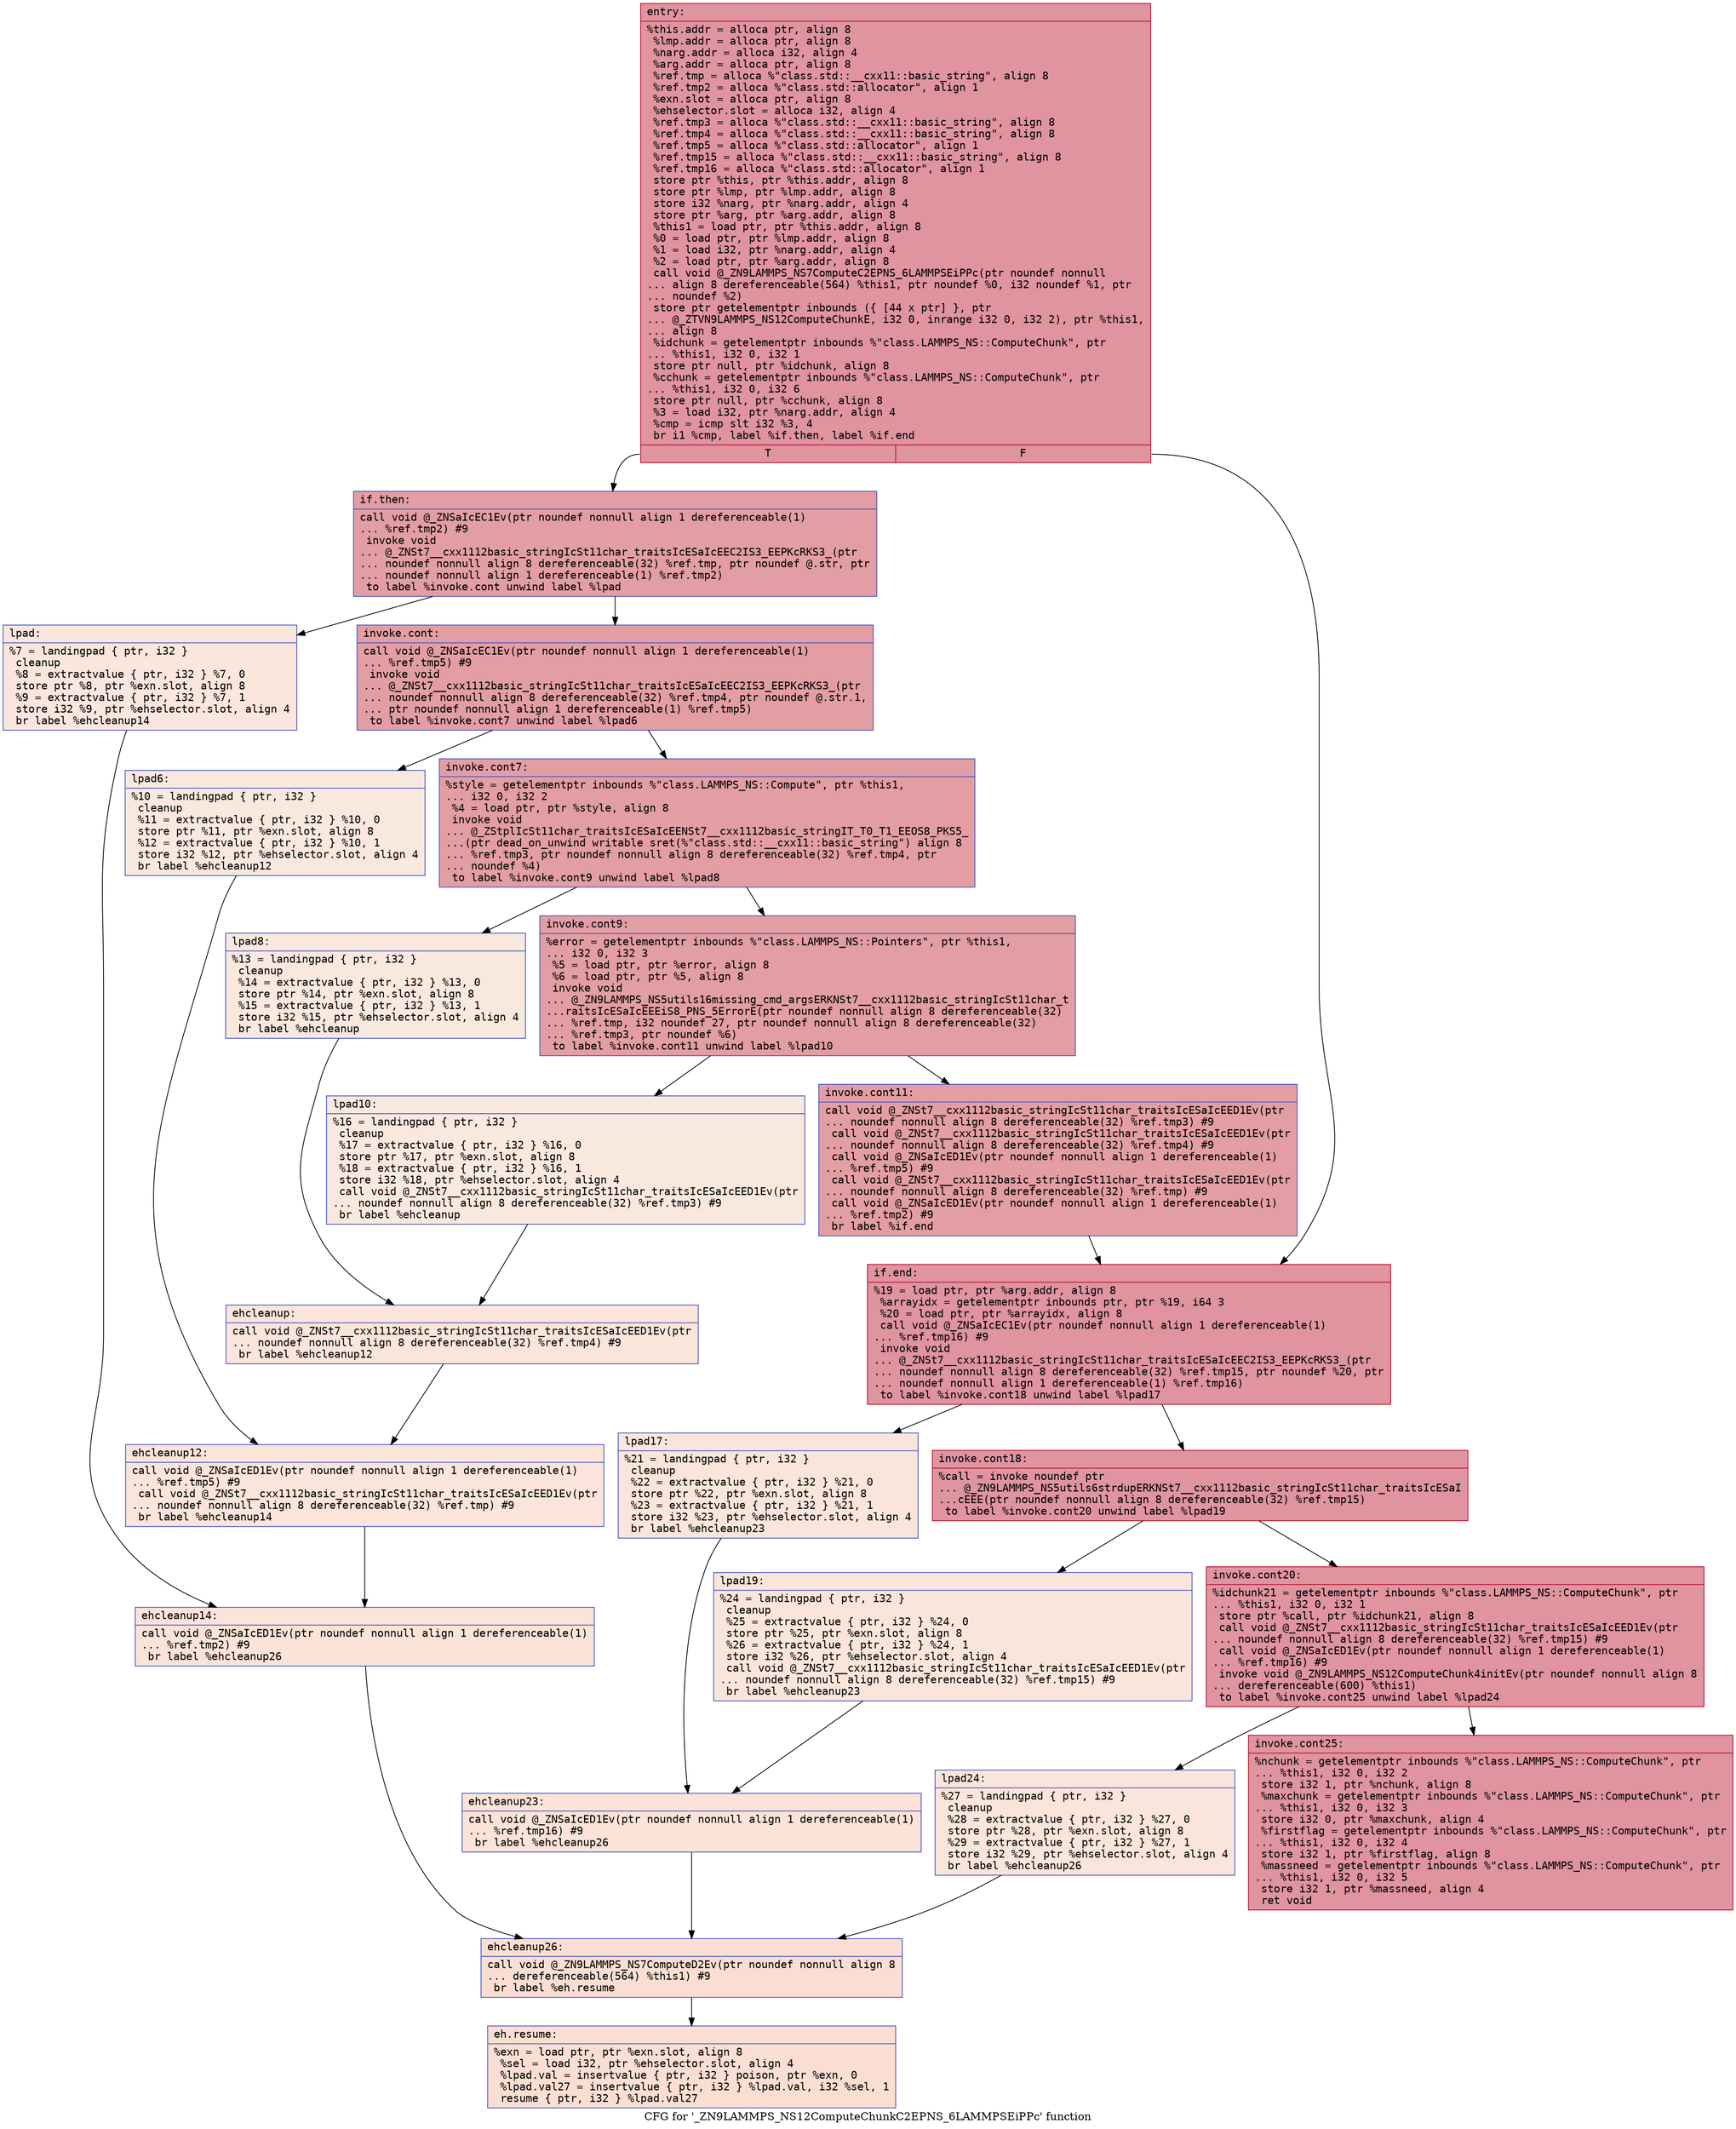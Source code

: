 digraph "CFG for '_ZN9LAMMPS_NS12ComputeChunkC2EPNS_6LAMMPSEiPPc' function" {
	label="CFG for '_ZN9LAMMPS_NS12ComputeChunkC2EPNS_6LAMMPSEiPPc' function";

	Node0x560c4891cb00 [shape=record,color="#b70d28ff", style=filled, fillcolor="#b70d2870" fontname="Courier",label="{entry:\l|  %this.addr = alloca ptr, align 8\l  %lmp.addr = alloca ptr, align 8\l  %narg.addr = alloca i32, align 4\l  %arg.addr = alloca ptr, align 8\l  %ref.tmp = alloca %\"class.std::__cxx11::basic_string\", align 8\l  %ref.tmp2 = alloca %\"class.std::allocator\", align 1\l  %exn.slot = alloca ptr, align 8\l  %ehselector.slot = alloca i32, align 4\l  %ref.tmp3 = alloca %\"class.std::__cxx11::basic_string\", align 8\l  %ref.tmp4 = alloca %\"class.std::__cxx11::basic_string\", align 8\l  %ref.tmp5 = alloca %\"class.std::allocator\", align 1\l  %ref.tmp15 = alloca %\"class.std::__cxx11::basic_string\", align 8\l  %ref.tmp16 = alloca %\"class.std::allocator\", align 1\l  store ptr %this, ptr %this.addr, align 8\l  store ptr %lmp, ptr %lmp.addr, align 8\l  store i32 %narg, ptr %narg.addr, align 4\l  store ptr %arg, ptr %arg.addr, align 8\l  %this1 = load ptr, ptr %this.addr, align 8\l  %0 = load ptr, ptr %lmp.addr, align 8\l  %1 = load i32, ptr %narg.addr, align 4\l  %2 = load ptr, ptr %arg.addr, align 8\l  call void @_ZN9LAMMPS_NS7ComputeC2EPNS_6LAMMPSEiPPc(ptr noundef nonnull\l... align 8 dereferenceable(564) %this1, ptr noundef %0, i32 noundef %1, ptr\l... noundef %2)\l  store ptr getelementptr inbounds (\{ [44 x ptr] \}, ptr\l... @_ZTVN9LAMMPS_NS12ComputeChunkE, i32 0, inrange i32 0, i32 2), ptr %this1,\l... align 8\l  %idchunk = getelementptr inbounds %\"class.LAMMPS_NS::ComputeChunk\", ptr\l... %this1, i32 0, i32 1\l  store ptr null, ptr %idchunk, align 8\l  %cchunk = getelementptr inbounds %\"class.LAMMPS_NS::ComputeChunk\", ptr\l... %this1, i32 0, i32 6\l  store ptr null, ptr %cchunk, align 8\l  %3 = load i32, ptr %narg.addr, align 4\l  %cmp = icmp slt i32 %3, 4\l  br i1 %cmp, label %if.then, label %if.end\l|{<s0>T|<s1>F}}"];
	Node0x560c4891cb00:s0 -> Node0x560c4891eda0[tooltip="entry -> if.then\nProbability 50.00%" ];
	Node0x560c4891cb00:s1 -> Node0x560c4891ee70[tooltip="entry -> if.end\nProbability 50.00%" ];
	Node0x560c4891eda0 [shape=record,color="#3d50c3ff", style=filled, fillcolor="#be242e70" fontname="Courier",label="{if.then:\l|  call void @_ZNSaIcEC1Ev(ptr noundef nonnull align 1 dereferenceable(1)\l... %ref.tmp2) #9\l  invoke void\l... @_ZNSt7__cxx1112basic_stringIcSt11char_traitsIcESaIcEEC2IS3_EEPKcRKS3_(ptr\l... noundef nonnull align 8 dereferenceable(32) %ref.tmp, ptr noundef @.str, ptr\l... noundef nonnull align 1 dereferenceable(1) %ref.tmp2)\l          to label %invoke.cont unwind label %lpad\l}"];
	Node0x560c4891eda0 -> Node0x560c4891f2b0[tooltip="if.then -> invoke.cont\nProbability 100.00%" ];
	Node0x560c4891eda0 -> Node0x560c4891f6b0[tooltip="if.then -> lpad\nProbability 0.00%" ];
	Node0x560c4891f2b0 [shape=record,color="#3d50c3ff", style=filled, fillcolor="#be242e70" fontname="Courier",label="{invoke.cont:\l|  call void @_ZNSaIcEC1Ev(ptr noundef nonnull align 1 dereferenceable(1)\l... %ref.tmp5) #9\l  invoke void\l... @_ZNSt7__cxx1112basic_stringIcSt11char_traitsIcESaIcEEC2IS3_EEPKcRKS3_(ptr\l... noundef nonnull align 8 dereferenceable(32) %ref.tmp4, ptr noundef @.str.1,\l... ptr noundef nonnull align 1 dereferenceable(1) %ref.tmp5)\l          to label %invoke.cont7 unwind label %lpad6\l}"];
	Node0x560c4891f2b0 -> Node0x560c4891fa40[tooltip="invoke.cont -> invoke.cont7\nProbability 100.00%" ];
	Node0x560c4891f2b0 -> Node0x560c4891fa90[tooltip="invoke.cont -> lpad6\nProbability 0.00%" ];
	Node0x560c4891fa40 [shape=record,color="#3d50c3ff", style=filled, fillcolor="#be242e70" fontname="Courier",label="{invoke.cont7:\l|  %style = getelementptr inbounds %\"class.LAMMPS_NS::Compute\", ptr %this1,\l... i32 0, i32 2\l  %4 = load ptr, ptr %style, align 8\l  invoke void\l... @_ZStplIcSt11char_traitsIcESaIcEENSt7__cxx1112basic_stringIT_T0_T1_EEOS8_PKS5_\l...(ptr dead_on_unwind writable sret(%\"class.std::__cxx11::basic_string\") align 8\l... %ref.tmp3, ptr noundef nonnull align 8 dereferenceable(32) %ref.tmp4, ptr\l... noundef %4)\l          to label %invoke.cont9 unwind label %lpad8\l}"];
	Node0x560c4891fa40 -> Node0x560c4891f9f0[tooltip="invoke.cont7 -> invoke.cont9\nProbability 100.00%" ];
	Node0x560c4891fa40 -> Node0x560c4891fe00[tooltip="invoke.cont7 -> lpad8\nProbability 0.00%" ];
	Node0x560c4891f9f0 [shape=record,color="#3d50c3ff", style=filled, fillcolor="#be242e70" fontname="Courier",label="{invoke.cont9:\l|  %error = getelementptr inbounds %\"class.LAMMPS_NS::Pointers\", ptr %this1,\l... i32 0, i32 3\l  %5 = load ptr, ptr %error, align 8\l  %6 = load ptr, ptr %5, align 8\l  invoke void\l... @_ZN9LAMMPS_NS5utils16missing_cmd_argsERKNSt7__cxx1112basic_stringIcSt11char_t\l...raitsIcESaIcEEEiS8_PNS_5ErrorE(ptr noundef nonnull align 8 dereferenceable(32)\l... %ref.tmp, i32 noundef 27, ptr noundef nonnull align 8 dereferenceable(32)\l... %ref.tmp3, ptr noundef %6)\l          to label %invoke.cont11 unwind label %lpad10\l}"];
	Node0x560c4891f9f0 -> Node0x560c48920440[tooltip="invoke.cont9 -> invoke.cont11\nProbability 100.00%" ];
	Node0x560c4891f9f0 -> Node0x560c489204c0[tooltip="invoke.cont9 -> lpad10\nProbability 0.00%" ];
	Node0x560c48920440 [shape=record,color="#3d50c3ff", style=filled, fillcolor="#be242e70" fontname="Courier",label="{invoke.cont11:\l|  call void @_ZNSt7__cxx1112basic_stringIcSt11char_traitsIcESaIcEED1Ev(ptr\l... noundef nonnull align 8 dereferenceable(32) %ref.tmp3) #9\l  call void @_ZNSt7__cxx1112basic_stringIcSt11char_traitsIcESaIcEED1Ev(ptr\l... noundef nonnull align 8 dereferenceable(32) %ref.tmp4) #9\l  call void @_ZNSaIcED1Ev(ptr noundef nonnull align 1 dereferenceable(1)\l... %ref.tmp5) #9\l  call void @_ZNSt7__cxx1112basic_stringIcSt11char_traitsIcESaIcEED1Ev(ptr\l... noundef nonnull align 8 dereferenceable(32) %ref.tmp) #9\l  call void @_ZNSaIcED1Ev(ptr noundef nonnull align 1 dereferenceable(1)\l... %ref.tmp2) #9\l  br label %if.end\l}"];
	Node0x560c48920440 -> Node0x560c4891ee70[tooltip="invoke.cont11 -> if.end\nProbability 100.00%" ];
	Node0x560c4891f6b0 [shape=record,color="#3d50c3ff", style=filled, fillcolor="#f3c7b170" fontname="Courier",label="{lpad:\l|  %7 = landingpad \{ ptr, i32 \}\l          cleanup\l  %8 = extractvalue \{ ptr, i32 \} %7, 0\l  store ptr %8, ptr %exn.slot, align 8\l  %9 = extractvalue \{ ptr, i32 \} %7, 1\l  store i32 %9, ptr %ehselector.slot, align 4\l  br label %ehcleanup14\l}"];
	Node0x560c4891f6b0 -> Node0x560c489211a0[tooltip="lpad -> ehcleanup14\nProbability 100.00%" ];
	Node0x560c4891fa90 [shape=record,color="#3d50c3ff", style=filled, fillcolor="#f2cab570" fontname="Courier",label="{lpad6:\l|  %10 = landingpad \{ ptr, i32 \}\l          cleanup\l  %11 = extractvalue \{ ptr, i32 \} %10, 0\l  store ptr %11, ptr %exn.slot, align 8\l  %12 = extractvalue \{ ptr, i32 \} %10, 1\l  store i32 %12, ptr %ehselector.slot, align 4\l  br label %ehcleanup12\l}"];
	Node0x560c4891fa90 -> Node0x560c48921d80[tooltip="lpad6 -> ehcleanup12\nProbability 100.00%" ];
	Node0x560c4891fe00 [shape=record,color="#3d50c3ff", style=filled, fillcolor="#f2cab570" fontname="Courier",label="{lpad8:\l|  %13 = landingpad \{ ptr, i32 \}\l          cleanup\l  %14 = extractvalue \{ ptr, i32 \} %13, 0\l  store ptr %14, ptr %exn.slot, align 8\l  %15 = extractvalue \{ ptr, i32 \} %13, 1\l  store i32 %15, ptr %ehselector.slot, align 4\l  br label %ehcleanup\l}"];
	Node0x560c4891fe00 -> Node0x560c48922150[tooltip="lpad8 -> ehcleanup\nProbability 100.00%" ];
	Node0x560c489204c0 [shape=record,color="#3d50c3ff", style=filled, fillcolor="#f2cab570" fontname="Courier",label="{lpad10:\l|  %16 = landingpad \{ ptr, i32 \}\l          cleanup\l  %17 = extractvalue \{ ptr, i32 \} %16, 0\l  store ptr %17, ptr %exn.slot, align 8\l  %18 = extractvalue \{ ptr, i32 \} %16, 1\l  store i32 %18, ptr %ehselector.slot, align 4\l  call void @_ZNSt7__cxx1112basic_stringIcSt11char_traitsIcESaIcEED1Ev(ptr\l... noundef nonnull align 8 dereferenceable(32) %ref.tmp3) #9\l  br label %ehcleanup\l}"];
	Node0x560c489204c0 -> Node0x560c48922150[tooltip="lpad10 -> ehcleanup\nProbability 100.00%" ];
	Node0x560c48922150 [shape=record,color="#3d50c3ff", style=filled, fillcolor="#f4c5ad70" fontname="Courier",label="{ehcleanup:\l|  call void @_ZNSt7__cxx1112basic_stringIcSt11char_traitsIcESaIcEED1Ev(ptr\l... noundef nonnull align 8 dereferenceable(32) %ref.tmp4) #9\l  br label %ehcleanup12\l}"];
	Node0x560c48922150 -> Node0x560c48921d80[tooltip="ehcleanup -> ehcleanup12\nProbability 100.00%" ];
	Node0x560c48921d80 [shape=record,color="#3d50c3ff", style=filled, fillcolor="#f5c1a970" fontname="Courier",label="{ehcleanup12:\l|  call void @_ZNSaIcED1Ev(ptr noundef nonnull align 1 dereferenceable(1)\l... %ref.tmp5) #9\l  call void @_ZNSt7__cxx1112basic_stringIcSt11char_traitsIcESaIcEED1Ev(ptr\l... noundef nonnull align 8 dereferenceable(32) %ref.tmp) #9\l  br label %ehcleanup14\l}"];
	Node0x560c48921d80 -> Node0x560c489211a0[tooltip="ehcleanup12 -> ehcleanup14\nProbability 100.00%" ];
	Node0x560c489211a0 [shape=record,color="#3d50c3ff", style=filled, fillcolor="#f6bfa670" fontname="Courier",label="{ehcleanup14:\l|  call void @_ZNSaIcED1Ev(ptr noundef nonnull align 1 dereferenceable(1)\l... %ref.tmp2) #9\l  br label %ehcleanup26\l}"];
	Node0x560c489211a0 -> Node0x560c48922be0[tooltip="ehcleanup14 -> ehcleanup26\nProbability 100.00%" ];
	Node0x560c4891ee70 [shape=record,color="#b70d28ff", style=filled, fillcolor="#b70d2870" fontname="Courier",label="{if.end:\l|  %19 = load ptr, ptr %arg.addr, align 8\l  %arrayidx = getelementptr inbounds ptr, ptr %19, i64 3\l  %20 = load ptr, ptr %arrayidx, align 8\l  call void @_ZNSaIcEC1Ev(ptr noundef nonnull align 1 dereferenceable(1)\l... %ref.tmp16) #9\l  invoke void\l... @_ZNSt7__cxx1112basic_stringIcSt11char_traitsIcESaIcEEC2IS3_EEPKcRKS3_(ptr\l... noundef nonnull align 8 dereferenceable(32) %ref.tmp15, ptr noundef %20, ptr\l... noundef nonnull align 1 dereferenceable(1) %ref.tmp16)\l          to label %invoke.cont18 unwind label %lpad17\l}"];
	Node0x560c4891ee70 -> Node0x560c48923000[tooltip="if.end -> invoke.cont18\nProbability 100.00%" ];
	Node0x560c4891ee70 -> Node0x560c48923080[tooltip="if.end -> lpad17\nProbability 0.00%" ];
	Node0x560c48923000 [shape=record,color="#b70d28ff", style=filled, fillcolor="#b70d2870" fontname="Courier",label="{invoke.cont18:\l|  %call = invoke noundef ptr\l... @_ZN9LAMMPS_NS5utils6strdupERKNSt7__cxx1112basic_stringIcSt11char_traitsIcESaI\l...cEEE(ptr noundef nonnull align 8 dereferenceable(32) %ref.tmp15)\l          to label %invoke.cont20 unwind label %lpad19\l}"];
	Node0x560c48923000 -> Node0x560c48922fb0[tooltip="invoke.cont18 -> invoke.cont20\nProbability 100.00%" ];
	Node0x560c48923000 -> Node0x560c489232b0[tooltip="invoke.cont18 -> lpad19\nProbability 0.00%" ];
	Node0x560c48922fb0 [shape=record,color="#b70d28ff", style=filled, fillcolor="#b70d2870" fontname="Courier",label="{invoke.cont20:\l|  %idchunk21 = getelementptr inbounds %\"class.LAMMPS_NS::ComputeChunk\", ptr\l... %this1, i32 0, i32 1\l  store ptr %call, ptr %idchunk21, align 8\l  call void @_ZNSt7__cxx1112basic_stringIcSt11char_traitsIcESaIcEED1Ev(ptr\l... noundef nonnull align 8 dereferenceable(32) %ref.tmp15) #9\l  call void @_ZNSaIcED1Ev(ptr noundef nonnull align 1 dereferenceable(1)\l... %ref.tmp16) #9\l  invoke void @_ZN9LAMMPS_NS12ComputeChunk4initEv(ptr noundef nonnull align 8\l... dereferenceable(600) %this1)\l          to label %invoke.cont25 unwind label %lpad24\l}"];
	Node0x560c48922fb0 -> Node0x560c489238f0[tooltip="invoke.cont20 -> invoke.cont25\nProbability 100.00%" ];
	Node0x560c48922fb0 -> Node0x560c48923970[tooltip="invoke.cont20 -> lpad24\nProbability 0.00%" ];
	Node0x560c489238f0 [shape=record,color="#b70d28ff", style=filled, fillcolor="#b70d2870" fontname="Courier",label="{invoke.cont25:\l|  %nchunk = getelementptr inbounds %\"class.LAMMPS_NS::ComputeChunk\", ptr\l... %this1, i32 0, i32 2\l  store i32 1, ptr %nchunk, align 8\l  %maxchunk = getelementptr inbounds %\"class.LAMMPS_NS::ComputeChunk\", ptr\l... %this1, i32 0, i32 3\l  store i32 0, ptr %maxchunk, align 4\l  %firstflag = getelementptr inbounds %\"class.LAMMPS_NS::ComputeChunk\", ptr\l... %this1, i32 0, i32 4\l  store i32 1, ptr %firstflag, align 8\l  %massneed = getelementptr inbounds %\"class.LAMMPS_NS::ComputeChunk\", ptr\l... %this1, i32 0, i32 5\l  store i32 1, ptr %massneed, align 4\l  ret void\l}"];
	Node0x560c48923080 [shape=record,color="#3d50c3ff", style=filled, fillcolor="#f4c5ad70" fontname="Courier",label="{lpad17:\l|  %21 = landingpad \{ ptr, i32 \}\l          cleanup\l  %22 = extractvalue \{ ptr, i32 \} %21, 0\l  store ptr %22, ptr %exn.slot, align 8\l  %23 = extractvalue \{ ptr, i32 \} %21, 1\l  store i32 %23, ptr %ehselector.slot, align 4\l  br label %ehcleanup23\l}"];
	Node0x560c48923080 -> Node0x560c48924960[tooltip="lpad17 -> ehcleanup23\nProbability 100.00%" ];
	Node0x560c489232b0 [shape=record,color="#3d50c3ff", style=filled, fillcolor="#f4c5ad70" fontname="Courier",label="{lpad19:\l|  %24 = landingpad \{ ptr, i32 \}\l          cleanup\l  %25 = extractvalue \{ ptr, i32 \} %24, 0\l  store ptr %25, ptr %exn.slot, align 8\l  %26 = extractvalue \{ ptr, i32 \} %24, 1\l  store i32 %26, ptr %ehselector.slot, align 4\l  call void @_ZNSt7__cxx1112basic_stringIcSt11char_traitsIcESaIcEED1Ev(ptr\l... noundef nonnull align 8 dereferenceable(32) %ref.tmp15) #9\l  br label %ehcleanup23\l}"];
	Node0x560c489232b0 -> Node0x560c48924960[tooltip="lpad19 -> ehcleanup23\nProbability 100.00%" ];
	Node0x560c48924960 [shape=record,color="#3d50c3ff", style=filled, fillcolor="#f6bfa670" fontname="Courier",label="{ehcleanup23:\l|  call void @_ZNSaIcED1Ev(ptr noundef nonnull align 1 dereferenceable(1)\l... %ref.tmp16) #9\l  br label %ehcleanup26\l}"];
	Node0x560c48924960 -> Node0x560c48922be0[tooltip="ehcleanup23 -> ehcleanup26\nProbability 100.00%" ];
	Node0x560c48923970 [shape=record,color="#3d50c3ff", style=filled, fillcolor="#f4c5ad70" fontname="Courier",label="{lpad24:\l|  %27 = landingpad \{ ptr, i32 \}\l          cleanup\l  %28 = extractvalue \{ ptr, i32 \} %27, 0\l  store ptr %28, ptr %exn.slot, align 8\l  %29 = extractvalue \{ ptr, i32 \} %27, 1\l  store i32 %29, ptr %ehselector.slot, align 4\l  br label %ehcleanup26\l}"];
	Node0x560c48923970 -> Node0x560c48922be0[tooltip="lpad24 -> ehcleanup26\nProbability 100.00%" ];
	Node0x560c48922be0 [shape=record,color="#3d50c3ff", style=filled, fillcolor="#f7b59970" fontname="Courier",label="{ehcleanup26:\l|  call void @_ZN9LAMMPS_NS7ComputeD2Ev(ptr noundef nonnull align 8\l... dereferenceable(564) %this1) #9\l  br label %eh.resume\l}"];
	Node0x560c48922be0 -> Node0x560c489254a0[tooltip="ehcleanup26 -> eh.resume\nProbability 100.00%" ];
	Node0x560c489254a0 [shape=record,color="#3d50c3ff", style=filled, fillcolor="#f7b59970" fontname="Courier",label="{eh.resume:\l|  %exn = load ptr, ptr %exn.slot, align 8\l  %sel = load i32, ptr %ehselector.slot, align 4\l  %lpad.val = insertvalue \{ ptr, i32 \} poison, ptr %exn, 0\l  %lpad.val27 = insertvalue \{ ptr, i32 \} %lpad.val, i32 %sel, 1\l  resume \{ ptr, i32 \} %lpad.val27\l}"];
}
